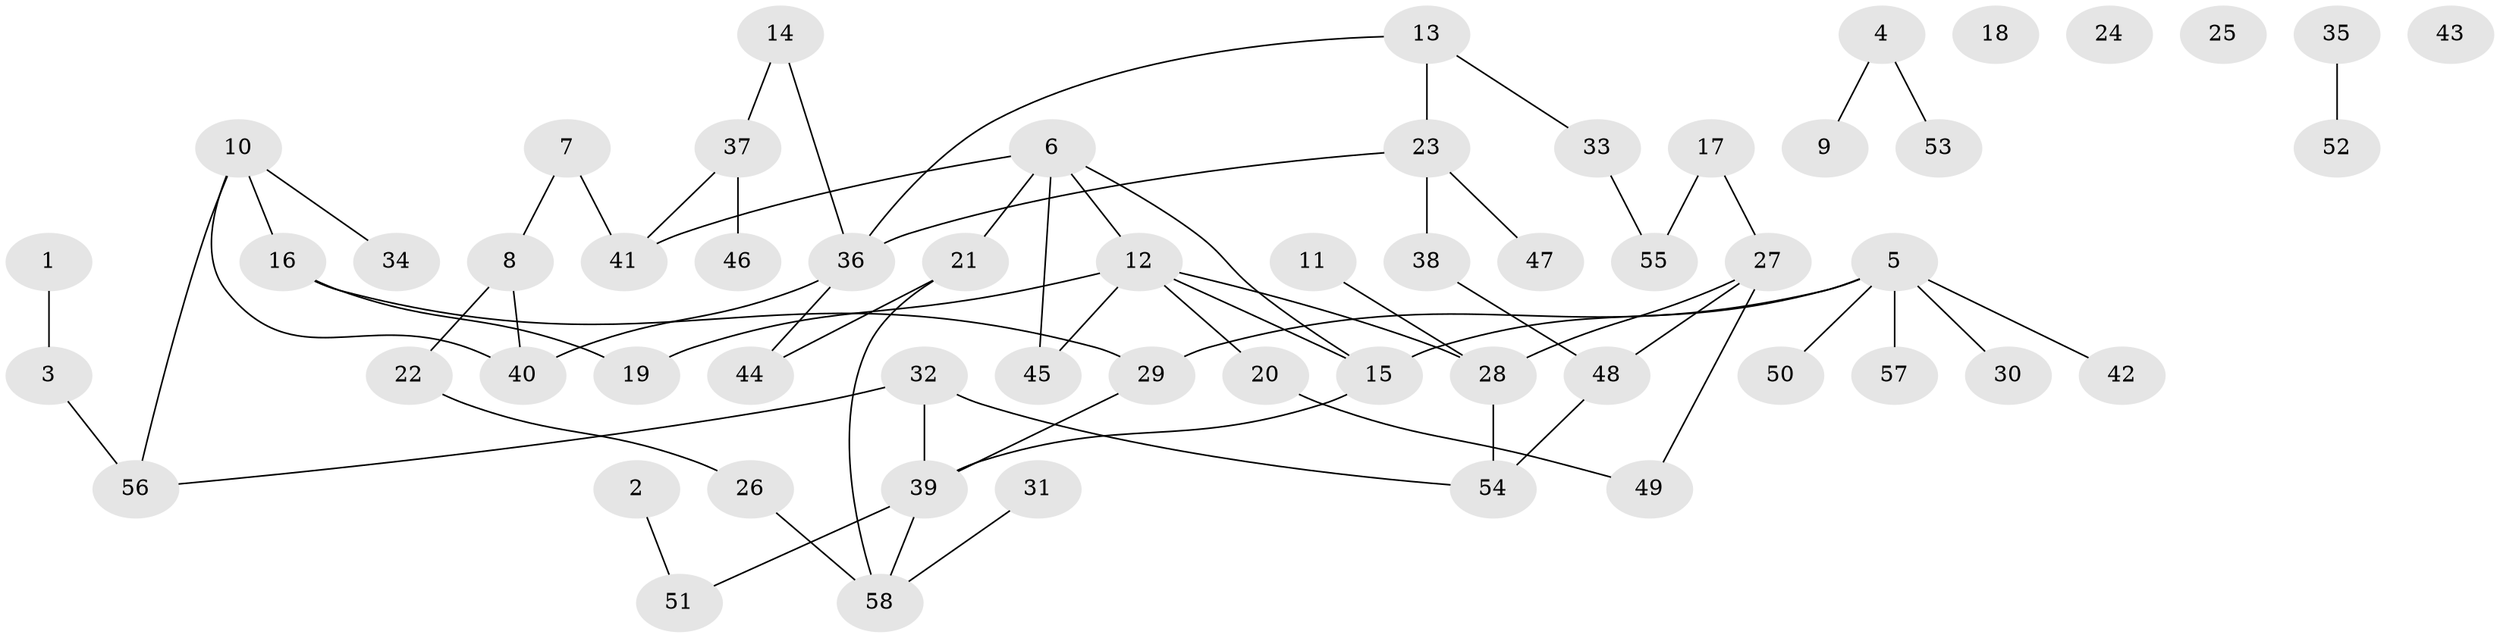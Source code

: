 // Generated by graph-tools (version 1.1) at 2025/12/03/09/25 04:12:59]
// undirected, 58 vertices, 67 edges
graph export_dot {
graph [start="1"]
  node [color=gray90,style=filled];
  1;
  2;
  3;
  4;
  5;
  6;
  7;
  8;
  9;
  10;
  11;
  12;
  13;
  14;
  15;
  16;
  17;
  18;
  19;
  20;
  21;
  22;
  23;
  24;
  25;
  26;
  27;
  28;
  29;
  30;
  31;
  32;
  33;
  34;
  35;
  36;
  37;
  38;
  39;
  40;
  41;
  42;
  43;
  44;
  45;
  46;
  47;
  48;
  49;
  50;
  51;
  52;
  53;
  54;
  55;
  56;
  57;
  58;
  1 -- 3;
  2 -- 51;
  3 -- 56;
  4 -- 9;
  4 -- 53;
  5 -- 15;
  5 -- 29;
  5 -- 30;
  5 -- 42;
  5 -- 50;
  5 -- 57;
  6 -- 12;
  6 -- 15;
  6 -- 21;
  6 -- 41;
  6 -- 45;
  7 -- 8;
  7 -- 41;
  8 -- 22;
  8 -- 40;
  10 -- 16;
  10 -- 34;
  10 -- 40;
  10 -- 56;
  11 -- 28;
  12 -- 15;
  12 -- 19;
  12 -- 20;
  12 -- 28;
  12 -- 45;
  13 -- 23;
  13 -- 33;
  13 -- 36;
  14 -- 36;
  14 -- 37;
  15 -- 39;
  16 -- 19;
  16 -- 29;
  17 -- 27;
  17 -- 55;
  20 -- 49;
  21 -- 44;
  21 -- 58;
  22 -- 26;
  23 -- 36;
  23 -- 38;
  23 -- 47;
  26 -- 58;
  27 -- 28;
  27 -- 48;
  27 -- 49;
  28 -- 54;
  29 -- 39;
  31 -- 58;
  32 -- 39;
  32 -- 54;
  32 -- 56;
  33 -- 55;
  35 -- 52;
  36 -- 40;
  36 -- 44;
  37 -- 41;
  37 -- 46;
  38 -- 48;
  39 -- 51;
  39 -- 58;
  48 -- 54;
}
